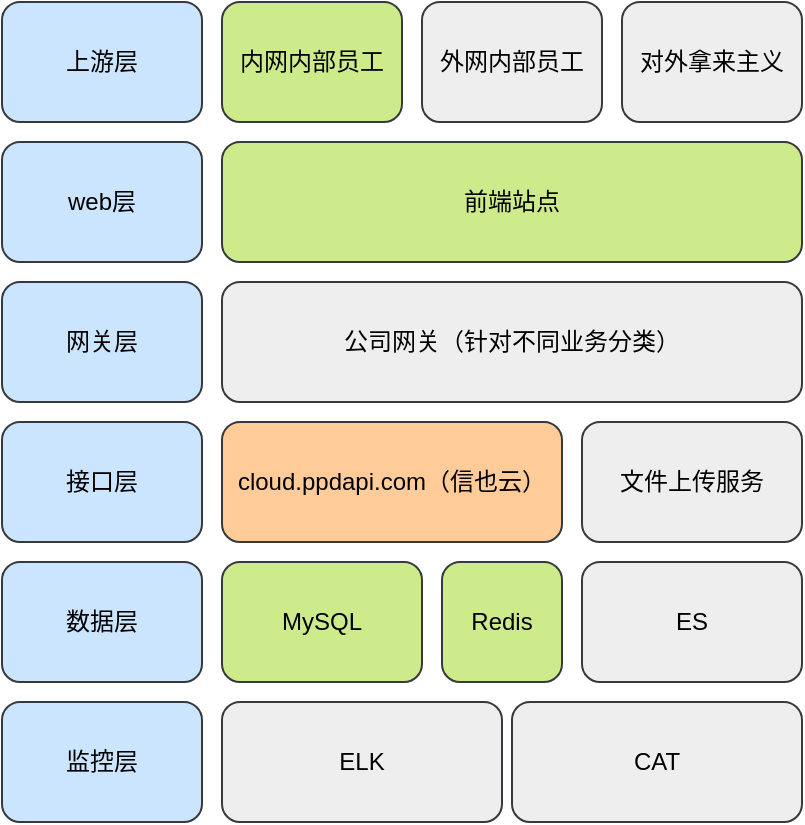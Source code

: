 <mxfile version="14.6.1" type="github" pages="3">
  <diagram id="aLKNgKen_z0wWfRMWPuf" name="Page-1">
    <mxGraphModel dx="981" dy="526" grid="1" gridSize="10" guides="1" tooltips="1" connect="1" arrows="1" fold="1" page="1" pageScale="1" pageWidth="827" pageHeight="1169" math="0" shadow="0">
      <root>
        <mxCell id="0" />
        <mxCell id="1" parent="0" />
        <mxCell id="ikDJNxCljYhOBiGkni12-36" value="前端站点" style="rounded=1;whiteSpace=wrap;html=1;fillColor=#cdeb8b;strokeColor=#36393d;" parent="1" vertex="1">
          <mxGeometry x="260" y="460" width="290" height="60" as="geometry" />
        </mxCell>
        <mxCell id="ikDJNxCljYhOBiGkni12-37" value="公司网关（针对不同业务分类）" style="rounded=1;whiteSpace=wrap;html=1;fillColor=#eeeeee;strokeColor=#36393d;" parent="1" vertex="1">
          <mxGeometry x="260" y="530" width="290" height="60" as="geometry" />
        </mxCell>
        <mxCell id="ikDJNxCljYhOBiGkni12-41" value="cloud.ppdapi.com（信也云）" style="rounded=1;whiteSpace=wrap;html=1;fillColor=#ffcc99;strokeColor=#36393d;" parent="1" vertex="1">
          <mxGeometry x="260" y="600" width="170" height="60" as="geometry" />
        </mxCell>
        <mxCell id="ikDJNxCljYhOBiGkni12-42" value="文件上传服务" style="rounded=1;whiteSpace=wrap;html=1;fillColor=#eeeeee;strokeColor=#36393d;" parent="1" vertex="1">
          <mxGeometry x="440" y="600" width="110" height="60" as="geometry" />
        </mxCell>
        <mxCell id="ikDJNxCljYhOBiGkni12-45" value="MySQL" style="rounded=1;whiteSpace=wrap;html=1;fillColor=#cdeb8b;strokeColor=#36393d;" parent="1" vertex="1">
          <mxGeometry x="260" y="670" width="100" height="60" as="geometry" />
        </mxCell>
        <mxCell id="ikDJNxCljYhOBiGkni12-46" value="Redis" style="rounded=1;whiteSpace=wrap;html=1;fillColor=#cdeb8b;strokeColor=#36393d;" parent="1" vertex="1">
          <mxGeometry x="370" y="670" width="60" height="60" as="geometry" />
        </mxCell>
        <mxCell id="ikDJNxCljYhOBiGkni12-47" value="ELK" style="rounded=1;whiteSpace=wrap;html=1;fillColor=#eeeeee;strokeColor=#36393d;" parent="1" vertex="1">
          <mxGeometry x="260" y="740" width="140" height="60" as="geometry" />
        </mxCell>
        <mxCell id="ikDJNxCljYhOBiGkni12-48" value="CAT" style="rounded=1;whiteSpace=wrap;html=1;fillColor=#eeeeee;strokeColor=#36393d;" parent="1" vertex="1">
          <mxGeometry x="405" y="740" width="145" height="60" as="geometry" />
        </mxCell>
        <mxCell id="ikDJNxCljYhOBiGkni12-49" value="内网内部员工" style="rounded=1;whiteSpace=wrap;html=1;fillColor=#cdeb8b;strokeColor=#36393d;" parent="1" vertex="1">
          <mxGeometry x="260" y="390" width="90" height="60" as="geometry" />
        </mxCell>
        <mxCell id="ikDJNxCljYhOBiGkni12-50" value="外网内部员工" style="rounded=1;whiteSpace=wrap;html=1;fillColor=#eeeeee;strokeColor=#36393d;" parent="1" vertex="1">
          <mxGeometry x="360" y="390" width="90" height="60" as="geometry" />
        </mxCell>
        <mxCell id="ikDJNxCljYhOBiGkni12-51" value="对外拿来主义" style="rounded=1;whiteSpace=wrap;html=1;fillColor=#eeeeee;strokeColor=#36393d;" parent="1" vertex="1">
          <mxGeometry x="460" y="390" width="90" height="60" as="geometry" />
        </mxCell>
        <mxCell id="ikDJNxCljYhOBiGkni12-52" value="上游层" style="rounded=1;whiteSpace=wrap;html=1;fillColor=#cce5ff;strokeColor=#36393d;" parent="1" vertex="1">
          <mxGeometry x="150" y="390" width="100" height="60" as="geometry" />
        </mxCell>
        <mxCell id="ikDJNxCljYhOBiGkni12-53" value="ES" style="rounded=1;whiteSpace=wrap;html=1;fillColor=#eeeeee;strokeColor=#36393d;" parent="1" vertex="1">
          <mxGeometry x="440" y="670" width="110" height="60" as="geometry" />
        </mxCell>
        <mxCell id="ikDJNxCljYhOBiGkni12-54" value="web层" style="rounded=1;whiteSpace=wrap;html=1;fillColor=#cce5ff;strokeColor=#36393d;" parent="1" vertex="1">
          <mxGeometry x="150" y="460" width="100" height="60" as="geometry" />
        </mxCell>
        <mxCell id="ikDJNxCljYhOBiGkni12-55" value="网关层" style="rounded=1;whiteSpace=wrap;html=1;fillColor=#cce5ff;strokeColor=#36393d;" parent="1" vertex="1">
          <mxGeometry x="150" y="530" width="100" height="60" as="geometry" />
        </mxCell>
        <mxCell id="ikDJNxCljYhOBiGkni12-56" value="接口层" style="rounded=1;whiteSpace=wrap;html=1;fillColor=#cce5ff;strokeColor=#36393d;" parent="1" vertex="1">
          <mxGeometry x="150" y="600" width="100" height="60" as="geometry" />
        </mxCell>
        <mxCell id="ikDJNxCljYhOBiGkni12-57" value="数据层" style="rounded=1;whiteSpace=wrap;html=1;fillColor=#cce5ff;strokeColor=#36393d;" parent="1" vertex="1">
          <mxGeometry x="150" y="670" width="100" height="60" as="geometry" />
        </mxCell>
        <mxCell id="ikDJNxCljYhOBiGkni12-58" value="监控层" style="rounded=1;whiteSpace=wrap;html=1;fillColor=#cce5ff;strokeColor=#36393d;" parent="1" vertex="1">
          <mxGeometry x="150" y="740" width="100" height="60" as="geometry" />
        </mxCell>
      </root>
    </mxGraphModel>
  </diagram>
  <diagram id="VEfdAdiykZfM82cJWXp6" name="Page-2">
    <mxGraphModel dx="2012" dy="635" grid="1" gridSize="10" guides="1" tooltips="1" connect="1" arrows="1" fold="1" page="1" pageScale="1" pageWidth="827" pageHeight="1169" math="0" shadow="0">
      <root>
        <mxCell id="fXxNVxjyld-KiNc26ZDT-0" />
        <mxCell id="fXxNVxjyld-KiNc26ZDT-1" parent="fXxNVxjyld-KiNc26ZDT-0" />
        <mxCell id="CDIyp8oJ8dCslYJzLzLO-9" value="产品表（product）" style="shape=table;startSize=30;container=1;collapsible=1;childLayout=tableLayout;fixedRows=1;rowLines=0;fontStyle=1;align=center;resizeLast=1;fillColor=#d5e8d4;strokeColor=#82b366;" vertex="1" parent="fXxNVxjyld-KiNc26ZDT-1">
          <mxGeometry x="200" y="210" width="250" height="200" as="geometry" />
        </mxCell>
        <mxCell id="CDIyp8oJ8dCslYJzLzLO-10" value="" style="shape=partialRectangle;collapsible=0;dropTarget=0;pointerEvents=0;fillColor=none;top=0;left=0;bottom=0;right=0;points=[[0,0.5],[1,0.5]];portConstraint=eastwest;" vertex="1" parent="CDIyp8oJ8dCslYJzLzLO-9">
          <mxGeometry y="30" width="250" height="30" as="geometry" />
        </mxCell>
        <mxCell id="CDIyp8oJ8dCslYJzLzLO-11" value="PK" style="shape=partialRectangle;connectable=0;fillColor=none;top=0;left=0;bottom=0;right=0;fontStyle=1;overflow=hidden;" vertex="1" parent="CDIyp8oJ8dCslYJzLzLO-10">
          <mxGeometry width="60" height="30" as="geometry" />
        </mxCell>
        <mxCell id="CDIyp8oJ8dCslYJzLzLO-12" value="id" style="shape=partialRectangle;connectable=0;fillColor=none;top=0;left=0;bottom=0;right=0;align=left;spacingLeft=6;fontStyle=5;overflow=hidden;" vertex="1" parent="CDIyp8oJ8dCslYJzLzLO-10">
          <mxGeometry x="60" width="190" height="30" as="geometry" />
        </mxCell>
        <mxCell id="CDIyp8oJ8dCslYJzLzLO-13" value="" style="shape=partialRectangle;collapsible=0;dropTarget=0;pointerEvents=0;fillColor=none;top=0;left=0;bottom=1;right=0;points=[[0,0.5],[1,0.5]];portConstraint=eastwest;" vertex="1" parent="CDIyp8oJ8dCslYJzLzLO-9">
          <mxGeometry y="60" width="250" height="65" as="geometry" />
        </mxCell>
        <mxCell id="CDIyp8oJ8dCslYJzLzLO-14" value="" style="shape=partialRectangle;connectable=0;fillColor=none;top=0;left=0;bottom=0;right=0;fontStyle=1;overflow=hidden;" vertex="1" parent="CDIyp8oJ8dCslYJzLzLO-13">
          <mxGeometry width="60" height="65" as="geometry" />
        </mxCell>
        <mxCell id="CDIyp8oJ8dCslYJzLzLO-15" value="" style="shape=partialRectangle;connectable=0;fillColor=none;top=0;left=0;bottom=0;right=0;align=left;spacingLeft=6;fontStyle=5;overflow=hidden;" vertex="1" parent="CDIyp8oJ8dCslYJzLzLO-13">
          <mxGeometry x="60" width="190" height="65" as="geometry" />
        </mxCell>
        <mxCell id="CDIyp8oJ8dCslYJzLzLO-16" value="" style="shape=partialRectangle;collapsible=0;dropTarget=0;pointerEvents=0;fillColor=none;top=0;left=0;bottom=0;right=0;points=[[0,0.5],[1,0.5]];portConstraint=eastwest;" vertex="1" parent="CDIyp8oJ8dCslYJzLzLO-9">
          <mxGeometry y="125" width="250" height="30" as="geometry" />
        </mxCell>
        <mxCell id="CDIyp8oJ8dCslYJzLzLO-17" value="" style="shape=partialRectangle;connectable=0;fillColor=none;top=0;left=0;bottom=0;right=0;editable=1;overflow=hidden;" vertex="1" parent="CDIyp8oJ8dCslYJzLzLO-16">
          <mxGeometry width="60" height="30" as="geometry" />
        </mxCell>
        <mxCell id="CDIyp8oJ8dCslYJzLzLO-18" value="product_name" style="shape=partialRectangle;connectable=0;fillColor=none;top=0;left=0;bottom=0;right=0;align=left;spacingLeft=6;overflow=hidden;" vertex="1" parent="CDIyp8oJ8dCslYJzLzLO-16">
          <mxGeometry x="60" width="190" height="30" as="geometry" />
        </mxCell>
        <mxCell id="CDIyp8oJ8dCslYJzLzLO-19" value="" style="shape=partialRectangle;collapsible=0;dropTarget=0;pointerEvents=0;fillColor=none;top=0;left=0;bottom=0;right=0;points=[[0,0.5],[1,0.5]];portConstraint=eastwest;" vertex="1" parent="CDIyp8oJ8dCslYJzLzLO-9">
          <mxGeometry y="155" width="250" height="30" as="geometry" />
        </mxCell>
        <mxCell id="CDIyp8oJ8dCslYJzLzLO-20" value="" style="shape=partialRectangle;connectable=0;fillColor=none;top=0;left=0;bottom=0;right=0;editable=1;overflow=hidden;" vertex="1" parent="CDIyp8oJ8dCslYJzLzLO-19">
          <mxGeometry width="60" height="30" as="geometry" />
        </mxCell>
        <mxCell id="CDIyp8oJ8dCslYJzLzLO-21" value="product_desc" style="shape=partialRectangle;connectable=0;fillColor=none;top=0;left=0;bottom=0;right=0;align=left;spacingLeft=6;overflow=hidden;" vertex="1" parent="CDIyp8oJ8dCslYJzLzLO-19">
          <mxGeometry x="60" width="190" height="30" as="geometry" />
        </mxCell>
        <mxCell id="CDIyp8oJ8dCslYJzLzLO-39" value="" style="rounded=0;orthogonalLoop=1;jettySize=auto;html=1;entryX=0.002;entryY=0.282;entryDx=0;entryDy=0;exitX=1;exitY=0.5;exitDx=0;exitDy=0;edgeStyle=orthogonalEdgeStyle;entryPerimeter=0;" edge="1" parent="fXxNVxjyld-KiNc26ZDT-1" source="CDIyp8oJ8dCslYJzLzLO-23" target="CDIyp8oJ8dCslYJzLzLO-13">
          <mxGeometry relative="1" as="geometry" />
        </mxCell>
        <mxCell id="CDIyp8oJ8dCslYJzLzLO-22" value="模块表（modules）" style="shape=table;startSize=30;container=1;collapsible=1;childLayout=tableLayout;fixedRows=1;rowLines=0;fontStyle=1;align=center;resizeLast=1;fillColor=#d5e8d4;strokeColor=#82b366;" vertex="1" parent="fXxNVxjyld-KiNc26ZDT-1">
          <mxGeometry x="-60" y="248" width="180" height="140" as="geometry" />
        </mxCell>
        <mxCell id="CDIyp8oJ8dCslYJzLzLO-23" value="" style="shape=partialRectangle;collapsible=0;dropTarget=0;pointerEvents=0;fillColor=none;top=0;left=0;bottom=1;right=0;points=[[0,0.5],[1,0.5]];portConstraint=eastwest;" vertex="1" parent="CDIyp8oJ8dCslYJzLzLO-22">
          <mxGeometry y="30" width="180" height="20" as="geometry" />
        </mxCell>
        <mxCell id="CDIyp8oJ8dCslYJzLzLO-24" value="PK" style="shape=partialRectangle;connectable=0;fillColor=none;top=0;left=0;bottom=0;right=0;fontStyle=1;overflow=hidden;" vertex="1" parent="CDIyp8oJ8dCslYJzLzLO-23">
          <mxGeometry width="30" height="20" as="geometry" />
        </mxCell>
        <mxCell id="CDIyp8oJ8dCslYJzLzLO-25" value="id" style="shape=partialRectangle;connectable=0;fillColor=none;top=0;left=0;bottom=0;right=0;align=left;spacingLeft=6;fontStyle=5;overflow=hidden;" vertex="1" parent="CDIyp8oJ8dCslYJzLzLO-23">
          <mxGeometry x="30" width="150" height="20" as="geometry" />
        </mxCell>
        <mxCell id="CDIyp8oJ8dCslYJzLzLO-26" value="" style="shape=partialRectangle;collapsible=0;dropTarget=0;pointerEvents=0;fillColor=none;top=0;left=0;bottom=0;right=0;points=[[0,0.5],[1,0.5]];portConstraint=eastwest;" vertex="1" parent="CDIyp8oJ8dCslYJzLzLO-22">
          <mxGeometry y="50" width="180" height="30" as="geometry" />
        </mxCell>
        <mxCell id="CDIyp8oJ8dCslYJzLzLO-27" value="" style="shape=partialRectangle;connectable=0;fillColor=none;top=0;left=0;bottom=0;right=0;editable=1;overflow=hidden;" vertex="1" parent="CDIyp8oJ8dCslYJzLzLO-26">
          <mxGeometry width="30" height="30" as="geometry" />
        </mxCell>
        <mxCell id="CDIyp8oJ8dCslYJzLzLO-28" value="module_name" style="shape=partialRectangle;connectable=0;fillColor=none;top=0;left=0;bottom=0;right=0;align=left;spacingLeft=6;overflow=hidden;" vertex="1" parent="CDIyp8oJ8dCslYJzLzLO-26">
          <mxGeometry x="30" width="150" height="30" as="geometry" />
        </mxCell>
        <mxCell id="CDIyp8oJ8dCslYJzLzLO-29" value="" style="shape=partialRectangle;collapsible=0;dropTarget=0;pointerEvents=0;fillColor=none;top=0;left=0;bottom=0;right=0;points=[[0,0.5],[1,0.5]];portConstraint=eastwest;" vertex="1" parent="CDIyp8oJ8dCslYJzLzLO-22">
          <mxGeometry y="80" width="180" height="30" as="geometry" />
        </mxCell>
        <mxCell id="CDIyp8oJ8dCslYJzLzLO-30" value="" style="shape=partialRectangle;connectable=0;fillColor=none;top=0;left=0;bottom=0;right=0;editable=1;overflow=hidden;" vertex="1" parent="CDIyp8oJ8dCslYJzLzLO-29">
          <mxGeometry width="30" height="30" as="geometry" />
        </mxCell>
        <mxCell id="CDIyp8oJ8dCslYJzLzLO-31" value="status" style="shape=partialRectangle;connectable=0;fillColor=none;top=0;left=0;bottom=0;right=0;align=left;spacingLeft=6;overflow=hidden;" vertex="1" parent="CDIyp8oJ8dCslYJzLzLO-29">
          <mxGeometry x="30" width="150" height="30" as="geometry" />
        </mxCell>
        <mxCell id="CDIyp8oJ8dCslYJzLzLO-32" value="" style="shape=partialRectangle;collapsible=0;dropTarget=0;pointerEvents=0;fillColor=none;top=0;left=0;bottom=0;right=0;points=[[0,0.5],[1,0.5]];portConstraint=eastwest;" vertex="1" parent="CDIyp8oJ8dCslYJzLzLO-22">
          <mxGeometry y="110" width="180" height="30" as="geometry" />
        </mxCell>
        <mxCell id="CDIyp8oJ8dCslYJzLzLO-33" value="" style="shape=partialRectangle;connectable=0;fillColor=none;top=0;left=0;bottom=0;right=0;editable=1;overflow=hidden;" vertex="1" parent="CDIyp8oJ8dCslYJzLzLO-32">
          <mxGeometry width="30" height="30" as="geometry" />
        </mxCell>
        <mxCell id="CDIyp8oJ8dCslYJzLzLO-34" value="" style="shape=partialRectangle;connectable=0;fillColor=none;top=0;left=0;bottom=0;right=0;align=left;spacingLeft=6;overflow=hidden;" vertex="1" parent="CDIyp8oJ8dCslYJzLzLO-32">
          <mxGeometry x="30" width="150" height="30" as="geometry" />
        </mxCell>
        <mxCell id="CDIyp8oJ8dCslYJzLzLO-53" value="模板表（template）" style="shape=table;startSize=30;container=1;collapsible=1;childLayout=tableLayout;fixedRows=1;rowLines=0;fontStyle=1;align=center;resizeLast=1;fillColor=#d5e8d4;strokeColor=#82b366;" vertex="1" parent="fXxNVxjyld-KiNc26ZDT-1">
          <mxGeometry x="-60" y="443" width="180" height="170" as="geometry" />
        </mxCell>
        <mxCell id="CDIyp8oJ8dCslYJzLzLO-54" value="" style="shape=partialRectangle;collapsible=0;dropTarget=0;pointerEvents=0;fillColor=none;top=0;left=0;bottom=1;right=0;points=[[0,0.5],[1,0.5]];portConstraint=eastwest;" vertex="1" parent="CDIyp8oJ8dCslYJzLzLO-53">
          <mxGeometry y="30" width="180" height="20" as="geometry" />
        </mxCell>
        <mxCell id="CDIyp8oJ8dCslYJzLzLO-55" value="PK" style="shape=partialRectangle;connectable=0;fillColor=none;top=0;left=0;bottom=0;right=0;fontStyle=1;overflow=hidden;" vertex="1" parent="CDIyp8oJ8dCslYJzLzLO-54">
          <mxGeometry width="30" height="20" as="geometry" />
        </mxCell>
        <mxCell id="CDIyp8oJ8dCslYJzLzLO-56" value="id" style="shape=partialRectangle;connectable=0;fillColor=none;top=0;left=0;bottom=0;right=0;align=left;spacingLeft=6;fontStyle=5;overflow=hidden;" vertex="1" parent="CDIyp8oJ8dCslYJzLzLO-54">
          <mxGeometry x="30" width="150" height="20" as="geometry" />
        </mxCell>
        <mxCell id="CDIyp8oJ8dCslYJzLzLO-57" value="" style="shape=partialRectangle;collapsible=0;dropTarget=0;pointerEvents=0;fillColor=none;top=0;left=0;bottom=0;right=0;points=[[0,0.5],[1,0.5]];portConstraint=eastwest;" vertex="1" parent="CDIyp8oJ8dCslYJzLzLO-53">
          <mxGeometry y="50" width="180" height="30" as="geometry" />
        </mxCell>
        <mxCell id="CDIyp8oJ8dCslYJzLzLO-58" value="" style="shape=partialRectangle;connectable=0;fillColor=none;top=0;left=0;bottom=0;right=0;editable=1;overflow=hidden;" vertex="1" parent="CDIyp8oJ8dCslYJzLzLO-57">
          <mxGeometry width="30" height="30" as="geometry" />
        </mxCell>
        <mxCell id="CDIyp8oJ8dCslYJzLzLO-59" value="template_name" style="shape=partialRectangle;connectable=0;fillColor=none;top=0;left=0;bottom=0;right=0;align=left;spacingLeft=6;overflow=hidden;" vertex="1" parent="CDIyp8oJ8dCslYJzLzLO-57">
          <mxGeometry x="30" width="150" height="30" as="geometry" />
        </mxCell>
        <mxCell id="CDIyp8oJ8dCslYJzLzLO-60" value="" style="shape=partialRectangle;collapsible=0;dropTarget=0;pointerEvents=0;fillColor=none;top=0;left=0;bottom=0;right=0;points=[[0,0.5],[1,0.5]];portConstraint=eastwest;" vertex="1" parent="CDIyp8oJ8dCslYJzLzLO-53">
          <mxGeometry y="80" width="180" height="30" as="geometry" />
        </mxCell>
        <mxCell id="CDIyp8oJ8dCslYJzLzLO-61" value="" style="shape=partialRectangle;connectable=0;fillColor=none;top=0;left=0;bottom=0;right=0;editable=1;overflow=hidden;" vertex="1" parent="CDIyp8oJ8dCslYJzLzLO-60">
          <mxGeometry width="30" height="30" as="geometry" />
        </mxCell>
        <mxCell id="CDIyp8oJ8dCslYJzLzLO-62" value="template_url" style="shape=partialRectangle;connectable=0;fillColor=none;top=0;left=0;bottom=0;right=0;align=left;spacingLeft=6;overflow=hidden;" vertex="1" parent="CDIyp8oJ8dCslYJzLzLO-60">
          <mxGeometry x="30" width="150" height="30" as="geometry" />
        </mxCell>
        <mxCell id="CDIyp8oJ8dCslYJzLzLO-63" value="" style="shape=partialRectangle;collapsible=0;dropTarget=0;pointerEvents=0;fillColor=none;top=0;left=0;bottom=0;right=0;points=[[0,0.5],[1,0.5]];portConstraint=eastwest;" vertex="1" parent="CDIyp8oJ8dCslYJzLzLO-53">
          <mxGeometry y="110" width="180" height="30" as="geometry" />
        </mxCell>
        <mxCell id="CDIyp8oJ8dCslYJzLzLO-64" value="" style="shape=partialRectangle;connectable=0;fillColor=none;top=0;left=0;bottom=0;right=0;editable=1;overflow=hidden;" vertex="1" parent="CDIyp8oJ8dCslYJzLzLO-63">
          <mxGeometry width="30" height="30" as="geometry" />
        </mxCell>
        <mxCell id="CDIyp8oJ8dCslYJzLzLO-65" value="" style="shape=partialRectangle;connectable=0;fillColor=none;top=0;left=0;bottom=0;right=0;align=left;spacingLeft=6;overflow=hidden;" vertex="1" parent="CDIyp8oJ8dCslYJzLzLO-63">
          <mxGeometry x="30" width="150" height="30" as="geometry" />
        </mxCell>
        <mxCell id="CDIyp8oJ8dCslYJzLzLO-66" value="" style="shape=partialRectangle;collapsible=0;dropTarget=0;pointerEvents=0;fillColor=none;top=0;left=0;bottom=0;right=0;points=[[0,0.5],[1,0.5]];portConstraint=eastwest;" vertex="1" parent="fXxNVxjyld-KiNc26ZDT-1">
          <mxGeometry x="-60" y="553" width="180" height="30" as="geometry" />
        </mxCell>
        <mxCell id="CDIyp8oJ8dCslYJzLzLO-67" value="" style="shape=partialRectangle;connectable=0;fillColor=none;top=0;left=0;bottom=0;right=0;editable=1;overflow=hidden;" vertex="1" parent="CDIyp8oJ8dCslYJzLzLO-66">
          <mxGeometry width="30" height="30" as="geometry" />
        </mxCell>
        <mxCell id="CDIyp8oJ8dCslYJzLzLO-68" value="template_type" style="shape=partialRectangle;connectable=0;fillColor=none;top=0;left=0;bottom=0;right=0;align=left;spacingLeft=6;overflow=hidden;" vertex="1" parent="CDIyp8oJ8dCslYJzLzLO-66">
          <mxGeometry x="30" width="150" height="30" as="geometry" />
        </mxCell>
        <mxCell id="CDIyp8oJ8dCslYJzLzLO-69" value="template_content" style="shape=partialRectangle;connectable=0;fillColor=#FF3333;top=0;left=0;bottom=0;right=0;align=left;spacingLeft=6;overflow=hidden;strokeColor=#FF3333;" vertex="1" parent="fXxNVxjyld-KiNc26ZDT-1">
          <mxGeometry x="-30" y="583" width="150" height="30" as="geometry" />
        </mxCell>
        <mxCell id="CDIyp8oJ8dCslYJzLzLO-70" style="edgeStyle=orthogonalEdgeStyle;rounded=0;orthogonalLoop=1;jettySize=auto;html=1;exitX=1;exitY=0.5;exitDx=0;exitDy=0;entryX=0.002;entryY=0.679;entryDx=0;entryDy=0;entryPerimeter=0;" edge="1" parent="fXxNVxjyld-KiNc26ZDT-1" source="CDIyp8oJ8dCslYJzLzLO-54" target="CDIyp8oJ8dCslYJzLzLO-13">
          <mxGeometry relative="1" as="geometry" />
        </mxCell>
        <mxCell id="CDIyp8oJ8dCslYJzLzLO-71" value="FK2" style="shape=partialRectangle;connectable=0;fillColor=none;top=0;left=0;bottom=0;right=0;fontStyle=1;overflow=hidden;" vertex="1" parent="fXxNVxjyld-KiNc26ZDT-1">
          <mxGeometry x="204" y="270" width="60" height="30" as="geometry" />
        </mxCell>
        <mxCell id="CDIyp8oJ8dCslYJzLzLO-72" value="FK3" style="shape=partialRectangle;connectable=0;fillColor=none;top=0;left=0;bottom=0;right=0;fontStyle=1;overflow=hidden;" vertex="1" parent="fXxNVxjyld-KiNc26ZDT-1">
          <mxGeometry x="204" y="300" width="60" height="30" as="geometry" />
        </mxCell>
        <mxCell id="CDIyp8oJ8dCslYJzLzLO-76" value="module_id" style="shape=partialRectangle;connectable=0;fillColor=none;top=0;left=0;bottom=0;right=0;align=left;spacingLeft=6;fontStyle=5;overflow=hidden;" vertex="1" parent="fXxNVxjyld-KiNc26ZDT-1">
          <mxGeometry x="260" y="270" width="190" height="30" as="geometry" />
        </mxCell>
        <mxCell id="CDIyp8oJ8dCslYJzLzLO-77" value="template_id" style="shape=partialRectangle;connectable=0;fillColor=none;top=0;left=0;bottom=0;right=0;align=left;spacingLeft=6;fontStyle=5;overflow=hidden;" vertex="1" parent="fXxNVxjyld-KiNc26ZDT-1">
          <mxGeometry x="260" y="300" width="190" height="30" as="geometry" />
        </mxCell>
        <mxCell id="CDIyp8oJ8dCslYJzLzLO-78" value="产品配置表（product_config）" style="shape=table;startSize=30;container=1;collapsible=1;childLayout=tableLayout;fixedRows=1;rowLines=0;fontStyle=1;align=center;resizeLast=1;fillColor=#d5e8d4;strokeColor=#82b366;" vertex="1" parent="fXxNVxjyld-KiNc26ZDT-1">
          <mxGeometry x="517" y="431" width="180" height="170" as="geometry" />
        </mxCell>
        <mxCell id="CDIyp8oJ8dCslYJzLzLO-79" value="" style="shape=partialRectangle;collapsible=0;dropTarget=0;pointerEvents=0;fillColor=none;top=0;left=0;bottom=1;right=0;points=[[0,0.5],[1,0.5]];portConstraint=eastwest;" vertex="1" parent="CDIyp8oJ8dCslYJzLzLO-78">
          <mxGeometry y="30" width="180" height="20" as="geometry" />
        </mxCell>
        <mxCell id="CDIyp8oJ8dCslYJzLzLO-80" value="PK" style="shape=partialRectangle;connectable=0;fillColor=none;top=0;left=0;bottom=0;right=0;fontStyle=1;overflow=hidden;" vertex="1" parent="CDIyp8oJ8dCslYJzLzLO-79">
          <mxGeometry width="30" height="20" as="geometry" />
        </mxCell>
        <mxCell id="CDIyp8oJ8dCslYJzLzLO-81" value="id" style="shape=partialRectangle;connectable=0;fillColor=none;top=0;left=0;bottom=0;right=0;align=left;spacingLeft=6;fontStyle=5;overflow=hidden;" vertex="1" parent="CDIyp8oJ8dCslYJzLzLO-79">
          <mxGeometry x="30" width="150" height="20" as="geometry" />
        </mxCell>
        <mxCell id="CDIyp8oJ8dCslYJzLzLO-82" value="" style="shape=partialRectangle;collapsible=0;dropTarget=0;pointerEvents=0;fillColor=none;top=0;left=0;bottom=0;right=0;points=[[0,0.5],[1,0.5]];portConstraint=eastwest;" vertex="1" parent="CDIyp8oJ8dCslYJzLzLO-78">
          <mxGeometry y="50" width="180" height="30" as="geometry" />
        </mxCell>
        <mxCell id="CDIyp8oJ8dCslYJzLzLO-83" value="" style="shape=partialRectangle;connectable=0;fillColor=none;top=0;left=0;bottom=0;right=0;editable=1;overflow=hidden;" vertex="1" parent="CDIyp8oJ8dCslYJzLzLO-82">
          <mxGeometry width="30" height="30" as="geometry" />
        </mxCell>
        <mxCell id="CDIyp8oJ8dCslYJzLzLO-84" value="config_type" style="shape=partialRectangle;connectable=0;fillColor=#FF3333;top=0;left=0;bottom=0;right=0;align=left;spacingLeft=6;overflow=hidden;" vertex="1" parent="CDIyp8oJ8dCslYJzLzLO-82">
          <mxGeometry x="30" width="150" height="30" as="geometry" />
        </mxCell>
        <mxCell id="CDIyp8oJ8dCslYJzLzLO-85" value="" style="shape=partialRectangle;collapsible=0;dropTarget=0;pointerEvents=0;fillColor=none;top=0;left=0;bottom=0;right=0;points=[[0,0.5],[1,0.5]];portConstraint=eastwest;" vertex="1" parent="CDIyp8oJ8dCslYJzLzLO-78">
          <mxGeometry y="80" width="180" height="30" as="geometry" />
        </mxCell>
        <mxCell id="CDIyp8oJ8dCslYJzLzLO-86" value="" style="shape=partialRectangle;connectable=0;fillColor=none;top=0;left=0;bottom=0;right=0;editable=1;overflow=hidden;" vertex="1" parent="CDIyp8oJ8dCslYJzLzLO-85">
          <mxGeometry width="30" height="30" as="geometry" />
        </mxCell>
        <mxCell id="CDIyp8oJ8dCslYJzLzLO-87" value="config_content" style="shape=partialRectangle;connectable=0;fillColor=#FF3333;top=0;left=0;bottom=0;right=0;align=left;spacingLeft=6;overflow=hidden;" vertex="1" parent="CDIyp8oJ8dCslYJzLzLO-85">
          <mxGeometry x="30" width="150" height="30" as="geometry" />
        </mxCell>
        <mxCell id="CDIyp8oJ8dCslYJzLzLO-88" value="" style="shape=partialRectangle;collapsible=0;dropTarget=0;pointerEvents=0;fillColor=none;top=0;left=0;bottom=0;right=0;points=[[0,0.5],[1,0.5]];portConstraint=eastwest;" vertex="1" parent="CDIyp8oJ8dCslYJzLzLO-78">
          <mxGeometry y="110" width="180" height="30" as="geometry" />
        </mxCell>
        <mxCell id="CDIyp8oJ8dCslYJzLzLO-89" value="" style="shape=partialRectangle;connectable=0;fillColor=none;top=0;left=0;bottom=0;right=0;editable=1;overflow=hidden;" vertex="1" parent="CDIyp8oJ8dCslYJzLzLO-88">
          <mxGeometry width="30" height="30" as="geometry" />
        </mxCell>
        <mxCell id="CDIyp8oJ8dCslYJzLzLO-90" value="" style="shape=partialRectangle;connectable=0;fillColor=none;top=0;left=0;bottom=0;right=0;align=left;spacingLeft=6;overflow=hidden;" vertex="1" parent="CDIyp8oJ8dCslYJzLzLO-88">
          <mxGeometry x="30" width="150" height="30" as="geometry" />
        </mxCell>
        <mxCell id="CDIyp8oJ8dCslYJzLzLO-91" value="" style="shape=partialRectangle;collapsible=0;dropTarget=0;pointerEvents=0;fillColor=none;top=0;left=0;bottom=0;right=0;points=[[0,0.5],[1,0.5]];portConstraint=eastwest;" vertex="1" parent="fXxNVxjyld-KiNc26ZDT-1">
          <mxGeometry x="517" y="541" width="180" height="30" as="geometry" />
        </mxCell>
        <mxCell id="CDIyp8oJ8dCslYJzLzLO-92" value="" style="shape=partialRectangle;connectable=0;fillColor=none;top=0;left=0;bottom=0;right=0;editable=1;overflow=hidden;" vertex="1" parent="CDIyp8oJ8dCslYJzLzLO-91">
          <mxGeometry width="30" height="30" as="geometry" />
        </mxCell>
        <mxCell id="CDIyp8oJ8dCslYJzLzLO-93" value="seq" style="shape=partialRectangle;connectable=0;fillColor=none;top=0;left=0;bottom=0;right=0;align=left;spacingLeft=6;overflow=hidden;" vertex="1" parent="CDIyp8oJ8dCslYJzLzLO-91">
          <mxGeometry x="30" width="150" height="30" as="geometry" />
        </mxCell>
        <mxCell id="CDIyp8oJ8dCslYJzLzLO-94" value="status" style="shape=partialRectangle;connectable=0;fillColor=none;top=0;left=0;bottom=0;right=0;align=left;spacingLeft=6;overflow=hidden;" vertex="1" parent="fXxNVxjyld-KiNc26ZDT-1">
          <mxGeometry x="547" y="571" width="150" height="30" as="geometry" />
        </mxCell>
        <mxCell id="CDIyp8oJ8dCslYJzLzLO-95" value="logo表（logo）" style="shape=table;startSize=30;container=1;collapsible=1;childLayout=tableLayout;fixedRows=1;rowLines=0;fontStyle=1;align=center;resizeLast=1;fillColor=#e1d5e7;strokeColor=#9673a6;" vertex="1" parent="fXxNVxjyld-KiNc26ZDT-1">
          <mxGeometry x="200" y="473" width="120" height="140" as="geometry" />
        </mxCell>
        <mxCell id="CDIyp8oJ8dCslYJzLzLO-96" value="" style="shape=partialRectangle;collapsible=0;dropTarget=0;pointerEvents=0;fillColor=none;top=0;left=0;bottom=1;right=0;points=[[0,0.5],[1,0.5]];portConstraint=eastwest;" vertex="1" parent="CDIyp8oJ8dCslYJzLzLO-95">
          <mxGeometry y="30" width="120" height="20" as="geometry" />
        </mxCell>
        <mxCell id="CDIyp8oJ8dCslYJzLzLO-97" value="PK" style="shape=partialRectangle;connectable=0;fillColor=none;top=0;left=0;bottom=0;right=0;fontStyle=1;overflow=hidden;" vertex="1" parent="CDIyp8oJ8dCslYJzLzLO-96">
          <mxGeometry width="30" height="20" as="geometry" />
        </mxCell>
        <mxCell id="CDIyp8oJ8dCslYJzLzLO-98" value="id" style="shape=partialRectangle;connectable=0;fillColor=none;top=0;left=0;bottom=0;right=0;align=left;spacingLeft=6;fontStyle=5;overflow=hidden;" vertex="1" parent="CDIyp8oJ8dCslYJzLzLO-96">
          <mxGeometry x="30" width="90" height="20" as="geometry" />
        </mxCell>
        <mxCell id="CDIyp8oJ8dCslYJzLzLO-99" value="" style="shape=partialRectangle;collapsible=0;dropTarget=0;pointerEvents=0;fillColor=none;top=0;left=0;bottom=0;right=0;points=[[0,0.5],[1,0.5]];portConstraint=eastwest;" vertex="1" parent="CDIyp8oJ8dCslYJzLzLO-95">
          <mxGeometry y="50" width="120" height="30" as="geometry" />
        </mxCell>
        <mxCell id="CDIyp8oJ8dCslYJzLzLO-100" value="" style="shape=partialRectangle;connectable=0;fillColor=none;top=0;left=0;bottom=0;right=0;editable=1;overflow=hidden;" vertex="1" parent="CDIyp8oJ8dCslYJzLzLO-99">
          <mxGeometry width="30" height="30" as="geometry" />
        </mxCell>
        <mxCell id="CDIyp8oJ8dCslYJzLzLO-101" value="logo_name" style="shape=partialRectangle;connectable=0;fillColor=none;top=0;left=0;bottom=0;right=0;align=left;spacingLeft=6;overflow=hidden;" vertex="1" parent="CDIyp8oJ8dCslYJzLzLO-99">
          <mxGeometry x="30" width="90" height="30" as="geometry" />
        </mxCell>
        <mxCell id="CDIyp8oJ8dCslYJzLzLO-102" value="" style="shape=partialRectangle;collapsible=0;dropTarget=0;pointerEvents=0;fillColor=none;top=0;left=0;bottom=0;right=0;points=[[0,0.5],[1,0.5]];portConstraint=eastwest;" vertex="1" parent="CDIyp8oJ8dCslYJzLzLO-95">
          <mxGeometry y="80" width="120" height="30" as="geometry" />
        </mxCell>
        <mxCell id="CDIyp8oJ8dCslYJzLzLO-103" value="" style="shape=partialRectangle;connectable=0;fillColor=none;top=0;left=0;bottom=0;right=0;editable=1;overflow=hidden;" vertex="1" parent="CDIyp8oJ8dCslYJzLzLO-102">
          <mxGeometry width="30" height="30" as="geometry" />
        </mxCell>
        <mxCell id="CDIyp8oJ8dCslYJzLzLO-104" value="logo_url" style="shape=partialRectangle;connectable=0;fillColor=none;top=0;left=0;bottom=0;right=0;align=left;spacingLeft=6;overflow=hidden;" vertex="1" parent="CDIyp8oJ8dCslYJzLzLO-102">
          <mxGeometry x="30" width="90" height="30" as="geometry" />
        </mxCell>
        <mxCell id="CDIyp8oJ8dCslYJzLzLO-105" value="" style="shape=partialRectangle;collapsible=0;dropTarget=0;pointerEvents=0;fillColor=none;top=0;left=0;bottom=0;right=0;points=[[0,0.5],[1,0.5]];portConstraint=eastwest;" vertex="1" parent="CDIyp8oJ8dCslYJzLzLO-95">
          <mxGeometry y="110" width="120" height="30" as="geometry" />
        </mxCell>
        <mxCell id="CDIyp8oJ8dCslYJzLzLO-106" value="" style="shape=partialRectangle;connectable=0;fillColor=none;top=0;left=0;bottom=0;right=0;editable=1;overflow=hidden;" vertex="1" parent="CDIyp8oJ8dCslYJzLzLO-105">
          <mxGeometry width="30" height="30" as="geometry" />
        </mxCell>
        <mxCell id="CDIyp8oJ8dCslYJzLzLO-107" value="" style="shape=partialRectangle;connectable=0;fillColor=none;top=0;left=0;bottom=0;right=0;align=left;spacingLeft=6;overflow=hidden;" vertex="1" parent="CDIyp8oJ8dCslYJzLzLO-105">
          <mxGeometry x="30" width="90" height="30" as="geometry" />
        </mxCell>
        <mxCell id="CDIyp8oJ8dCslYJzLzLO-112" value="产品和产品配置关联表（product_config_mapping）" style="shape=table;startSize=30;container=1;collapsible=1;childLayout=tableLayout;fixedRows=1;rowLines=0;fontStyle=1;align=center;resizeLast=1;fillColor=#ffe6cc;strokeColor=#d79b00;" vertex="1" parent="fXxNVxjyld-KiNc26ZDT-1">
          <mxGeometry x="517" y="181" width="310" height="185" as="geometry" />
        </mxCell>
        <mxCell id="CDIyp8oJ8dCslYJzLzLO-113" value="" style="shape=partialRectangle;collapsible=0;dropTarget=0;pointerEvents=0;fillColor=none;top=0;left=0;bottom=0;right=0;points=[[0,0.5],[1,0.5]];portConstraint=eastwest;" vertex="1" parent="CDIyp8oJ8dCslYJzLzLO-112">
          <mxGeometry y="30" width="310" height="30" as="geometry" />
        </mxCell>
        <mxCell id="CDIyp8oJ8dCslYJzLzLO-114" value="PK" style="shape=partialRectangle;connectable=0;fillColor=none;top=0;left=0;bottom=0;right=0;fontStyle=1;overflow=hidden;" vertex="1" parent="CDIyp8oJ8dCslYJzLzLO-113">
          <mxGeometry width="60" height="30" as="geometry" />
        </mxCell>
        <mxCell id="CDIyp8oJ8dCslYJzLzLO-115" value="id" style="shape=partialRectangle;connectable=0;fillColor=none;top=0;left=0;bottom=0;right=0;align=left;spacingLeft=6;fontStyle=5;overflow=hidden;" vertex="1" parent="CDIyp8oJ8dCslYJzLzLO-113">
          <mxGeometry x="60" width="250" height="30" as="geometry" />
        </mxCell>
        <mxCell id="CDIyp8oJ8dCslYJzLzLO-116" value="" style="shape=partialRectangle;collapsible=0;dropTarget=0;pointerEvents=0;fillColor=none;top=0;left=0;bottom=1;right=0;points=[[0,0.5],[1,0.5]];portConstraint=eastwest;" vertex="1" parent="CDIyp8oJ8dCslYJzLzLO-112">
          <mxGeometry y="60" width="310" height="65" as="geometry" />
        </mxCell>
        <mxCell id="CDIyp8oJ8dCslYJzLzLO-117" value="" style="shape=partialRectangle;connectable=0;fillColor=none;top=0;left=0;bottom=0;right=0;fontStyle=1;overflow=hidden;" vertex="1" parent="CDIyp8oJ8dCslYJzLzLO-116">
          <mxGeometry width="60" height="65" as="geometry" />
        </mxCell>
        <mxCell id="CDIyp8oJ8dCslYJzLzLO-118" value="" style="shape=partialRectangle;connectable=0;fillColor=none;top=0;left=0;bottom=0;right=0;align=left;spacingLeft=6;fontStyle=5;overflow=hidden;" vertex="1" parent="CDIyp8oJ8dCslYJzLzLO-116">
          <mxGeometry x="60" width="250" height="65" as="geometry" />
        </mxCell>
        <mxCell id="CDIyp8oJ8dCslYJzLzLO-119" value="" style="shape=partialRectangle;collapsible=0;dropTarget=0;pointerEvents=0;fillColor=none;top=0;left=0;bottom=0;right=0;points=[[0,0.5],[1,0.5]];portConstraint=eastwest;" vertex="1" parent="CDIyp8oJ8dCslYJzLzLO-112">
          <mxGeometry y="125" width="310" height="30" as="geometry" />
        </mxCell>
        <mxCell id="CDIyp8oJ8dCslYJzLzLO-120" value="" style="shape=partialRectangle;connectable=0;fillColor=none;top=0;left=0;bottom=0;right=0;editable=1;overflow=hidden;" vertex="1" parent="CDIyp8oJ8dCslYJzLzLO-119">
          <mxGeometry width="60" height="30" as="geometry" />
        </mxCell>
        <mxCell id="CDIyp8oJ8dCslYJzLzLO-121" value="" style="shape=partialRectangle;connectable=0;fillColor=none;top=0;left=0;bottom=0;right=0;align=left;spacingLeft=6;overflow=hidden;" vertex="1" parent="CDIyp8oJ8dCslYJzLzLO-119">
          <mxGeometry x="60" width="250" height="30" as="geometry" />
        </mxCell>
        <mxCell id="CDIyp8oJ8dCslYJzLzLO-122" value="" style="shape=partialRectangle;collapsible=0;dropTarget=0;pointerEvents=0;fillColor=none;top=0;left=0;bottom=0;right=0;points=[[0,0.5],[1,0.5]];portConstraint=eastwest;" vertex="1" parent="CDIyp8oJ8dCslYJzLzLO-112">
          <mxGeometry y="155" width="310" height="30" as="geometry" />
        </mxCell>
        <mxCell id="CDIyp8oJ8dCslYJzLzLO-123" value="" style="shape=partialRectangle;connectable=0;fillColor=none;top=0;left=0;bottom=0;right=0;editable=1;overflow=hidden;" vertex="1" parent="CDIyp8oJ8dCslYJzLzLO-122">
          <mxGeometry width="60" height="30" as="geometry" />
        </mxCell>
        <mxCell id="CDIyp8oJ8dCslYJzLzLO-124" value="" style="shape=partialRectangle;connectable=0;fillColor=none;top=0;left=0;bottom=0;right=0;align=left;spacingLeft=6;overflow=hidden;" vertex="1" parent="CDIyp8oJ8dCslYJzLzLO-122">
          <mxGeometry x="60" width="250" height="30" as="geometry" />
        </mxCell>
        <mxCell id="CDIyp8oJ8dCslYJzLzLO-125" value="FK2" style="shape=partialRectangle;connectable=0;fillColor=none;top=0;left=0;bottom=0;right=0;fontStyle=1;overflow=hidden;" vertex="1" parent="fXxNVxjyld-KiNc26ZDT-1">
          <mxGeometry x="521" y="241" width="60" height="30" as="geometry" />
        </mxCell>
        <mxCell id="CDIyp8oJ8dCslYJzLzLO-126" value="FK3" style="shape=partialRectangle;connectable=0;fillColor=none;top=0;left=0;bottom=0;right=0;fontStyle=1;overflow=hidden;" vertex="1" parent="fXxNVxjyld-KiNc26ZDT-1">
          <mxGeometry x="521" y="271" width="60" height="30" as="geometry" />
        </mxCell>
        <mxCell id="CDIyp8oJ8dCslYJzLzLO-127" value="product_id" style="shape=partialRectangle;connectable=0;fillColor=none;top=0;left=0;bottom=0;right=0;align=left;spacingLeft=6;fontStyle=5;overflow=hidden;" vertex="1" parent="fXxNVxjyld-KiNc26ZDT-1">
          <mxGeometry x="577" y="241" width="190" height="30" as="geometry" />
        </mxCell>
        <mxCell id="CDIyp8oJ8dCslYJzLzLO-128" value="product_config_id" style="shape=partialRectangle;connectable=0;fillColor=none;top=0;left=0;bottom=0;right=0;align=left;spacingLeft=6;fontStyle=5;overflow=hidden;" vertex="1" parent="fXxNVxjyld-KiNc26ZDT-1">
          <mxGeometry x="577" y="271" width="190" height="30" as="geometry" />
        </mxCell>
        <mxCell id="CDIyp8oJ8dCslYJzLzLO-146" style="edgeStyle=orthogonalEdgeStyle;rounded=0;orthogonalLoop=1;jettySize=auto;html=1;exitX=0;exitY=0.5;exitDx=0;exitDy=0;entryX=0;entryY=0.5;entryDx=0;entryDy=0;" edge="1" parent="fXxNVxjyld-KiNc26ZDT-1" source="CDIyp8oJ8dCslYJzLzLO-116" target="CDIyp8oJ8dCslYJzLzLO-79">
          <mxGeometry relative="1" as="geometry">
            <Array as="points">
              <mxPoint x="517" y="291" />
              <mxPoint x="497" y="291" />
              <mxPoint x="497" y="471" />
            </Array>
          </mxGeometry>
        </mxCell>
        <mxCell id="CDIyp8oJ8dCslYJzLzLO-148" value="" style="rounded=0;orthogonalLoop=1;jettySize=auto;html=1;entryX=1;entryY=0.5;entryDx=0;entryDy=0;exitX=-0.001;exitY=0.226;exitDx=0;exitDy=0;edgeStyle=orthogonalEdgeStyle;exitPerimeter=0;" edge="1" parent="fXxNVxjyld-KiNc26ZDT-1" source="CDIyp8oJ8dCslYJzLzLO-116" target="CDIyp8oJ8dCslYJzLzLO-10">
          <mxGeometry relative="1" as="geometry">
            <mxPoint x="260" y="80" as="sourcePoint" />
            <mxPoint x="340.5" y="203.33" as="targetPoint" />
          </mxGeometry>
        </mxCell>
      </root>
    </mxGraphModel>
  </diagram>
  <diagram id="hKkayOMVo87p_tvC87-X" name="Page-3">
    <mxGraphModel dx="1185" dy="635" grid="1" gridSize="10" guides="1" tooltips="1" connect="1" arrows="1" fold="1" page="1" pageScale="1" pageWidth="827" pageHeight="1169" math="0" shadow="0">
      <root>
        <mxCell id="pODLAELs9U-Bura1Vkkh-0" />
        <mxCell id="pODLAELs9U-Bura1Vkkh-1" parent="pODLAELs9U-Bura1Vkkh-0" />
        <mxCell id="pODLAELs9U-Bura1Vkkh-8" value="" style="rounded=0;orthogonalLoop=1;jettySize=auto;html=1;" edge="1" parent="pODLAELs9U-Bura1Vkkh-1" source="pODLAELs9U-Bura1Vkkh-6" target="pODLAELs9U-Bura1Vkkh-7">
          <mxGeometry relative="1" as="geometry" />
        </mxCell>
        <mxCell id="pODLAELs9U-Bura1Vkkh-10" value="" style="edgeStyle=none;rounded=0;orthogonalLoop=1;jettySize=auto;html=1;" edge="1" parent="pODLAELs9U-Bura1Vkkh-1" source="pODLAELs9U-Bura1Vkkh-6" target="pODLAELs9U-Bura1Vkkh-9">
          <mxGeometry relative="1" as="geometry" />
        </mxCell>
        <mxCell id="pODLAELs9U-Bura1Vkkh-6" value="Actor" style="shape=umlActor;verticalLabelPosition=bottom;verticalAlign=top;html=1;outlineConnect=0;strokeColor=#d6b656;fillColor=#fff2cc;" vertex="1" parent="pODLAELs9U-Bura1Vkkh-1">
          <mxGeometry x="130" y="160" width="30" height="60" as="geometry" />
        </mxCell>
        <mxCell id="pODLAELs9U-Bura1Vkkh-15" value="" style="edgeStyle=none;rounded=0;orthogonalLoop=1;jettySize=auto;html=1;entryX=0;entryY=0.5;entryDx=0;entryDy=0;" edge="1" parent="pODLAELs9U-Bura1Vkkh-1" source="pODLAELs9U-Bura1Vkkh-7" target="pODLAELs9U-Bura1Vkkh-14">
          <mxGeometry relative="1" as="geometry" />
        </mxCell>
        <mxCell id="pODLAELs9U-Bura1Vkkh-7" value="模块" style="ellipse;whiteSpace=wrap;html=1;verticalAlign=top;fillColor=#dae8fc;strokeColor=#6c8ebf;" vertex="1" parent="pODLAELs9U-Bura1Vkkh-1">
          <mxGeometry x="230" y="70" width="120" height="60" as="geometry" />
        </mxCell>
        <mxCell id="pODLAELs9U-Bura1Vkkh-17" value="" style="edgeStyle=none;rounded=0;orthogonalLoop=1;jettySize=auto;html=1;entryX=0;entryY=0.5;entryDx=0;entryDy=0;" edge="1" parent="pODLAELs9U-Bura1Vkkh-1" source="pODLAELs9U-Bura1Vkkh-9" target="pODLAELs9U-Bura1Vkkh-14">
          <mxGeometry relative="1" as="geometry" />
        </mxCell>
        <mxCell id="pODLAELs9U-Bura1Vkkh-9" value="模板" style="ellipse;whiteSpace=wrap;html=1;verticalAlign=top;fillColor=#d5e8d4;strokeColor=#82b366;" vertex="1" parent="pODLAELs9U-Bura1Vkkh-1">
          <mxGeometry x="230" y="160" width="120" height="60" as="geometry" />
        </mxCell>
        <mxCell id="pODLAELs9U-Bura1Vkkh-11" value="" style="edgeStyle=none;rounded=0;orthogonalLoop=1;jettySize=auto;html=1;" edge="1" parent="pODLAELs9U-Bura1Vkkh-1" source="pODLAELs9U-Bura1Vkkh-6" target="pODLAELs9U-Bura1Vkkh-13">
          <mxGeometry relative="1" as="geometry">
            <mxPoint x="180" y="240" as="sourcePoint" />
          </mxGeometry>
        </mxCell>
        <mxCell id="pODLAELs9U-Bura1Vkkh-13" value="产品配置" style="ellipse;whiteSpace=wrap;html=1;verticalAlign=top;fillColor=#ffe6cc;strokeColor=#d79b00;" vertex="1" parent="pODLAELs9U-Bura1Vkkh-1">
          <mxGeometry x="230" y="240" width="120" height="60" as="geometry" />
        </mxCell>
        <mxCell id="pODLAELs9U-Bura1Vkkh-20" value="" style="edgeStyle=none;rounded=0;orthogonalLoop=1;jettySize=auto;html=1;" edge="1" parent="pODLAELs9U-Bura1Vkkh-1" source="pODLAELs9U-Bura1Vkkh-14" target="pODLAELs9U-Bura1Vkkh-19">
          <mxGeometry relative="1" as="geometry" />
        </mxCell>
        <mxCell id="pODLAELs9U-Bura1Vkkh-14" value="关联的产品配置项" style="shape=document;whiteSpace=wrap;html=1;boundedLbl=1;verticalAlign=top;fillColor=#f8cecc;strokeColor=#b85450;" vertex="1" parent="pODLAELs9U-Bura1Vkkh-1">
          <mxGeometry x="510" y="130" width="120" height="80" as="geometry" />
        </mxCell>
        <mxCell id="pODLAELs9U-Bura1Vkkh-18" value="" style="edgeStyle=none;rounded=0;orthogonalLoop=1;jettySize=auto;html=1;exitX=0.993;exitY=0.403;exitDx=0;exitDy=0;exitPerimeter=0;" edge="1" parent="pODLAELs9U-Bura1Vkkh-1" source="pODLAELs9U-Bura1Vkkh-13">
          <mxGeometry relative="1" as="geometry">
            <mxPoint x="359.032" y="194.633" as="sourcePoint" />
            <mxPoint x="510" y="170" as="targetPoint" />
          </mxGeometry>
        </mxCell>
        <mxCell id="pODLAELs9U-Bura1Vkkh-23" value="" style="edgeStyle=none;rounded=0;orthogonalLoop=1;jettySize=auto;html=1;" edge="1" parent="pODLAELs9U-Bura1Vkkh-1" source="pODLAELs9U-Bura1Vkkh-19" target="pODLAELs9U-Bura1Vkkh-25">
          <mxGeometry relative="1" as="geometry">
            <mxPoint x="250" y="350" as="targetPoint" />
          </mxGeometry>
        </mxCell>
        <mxCell id="pODLAELs9U-Bura1Vkkh-19" value="" style="ellipse;shape=cloud;whiteSpace=wrap;html=1;verticalAlign=top;fillColor=#e1d5e7;strokeColor=#9673a6;" vertex="1" parent="pODLAELs9U-Bura1Vkkh-1">
          <mxGeometry x="510" y="310" width="120" height="80" as="geometry" />
        </mxCell>
        <mxCell id="pODLAELs9U-Bura1Vkkh-21" value="产品" style="text;html=1;strokeColor=none;fillColor=none;align=center;verticalAlign=middle;whiteSpace=wrap;rounded=0;" vertex="1" parent="pODLAELs9U-Bura1Vkkh-1">
          <mxGeometry x="550" y="340" width="40" height="20" as="geometry" />
        </mxCell>
        <mxCell id="pODLAELs9U-Bura1Vkkh-25" value="Actor" style="shape=umlActor;verticalLabelPosition=bottom;verticalAlign=top;html=1;outlineConnect=0;strokeColor=#d6b656;fillColor=#fff2cc;" vertex="1" parent="pODLAELs9U-Bura1Vkkh-1">
          <mxGeometry x="130" y="320" width="30" height="60" as="geometry" />
        </mxCell>
      </root>
    </mxGraphModel>
  </diagram>
</mxfile>
